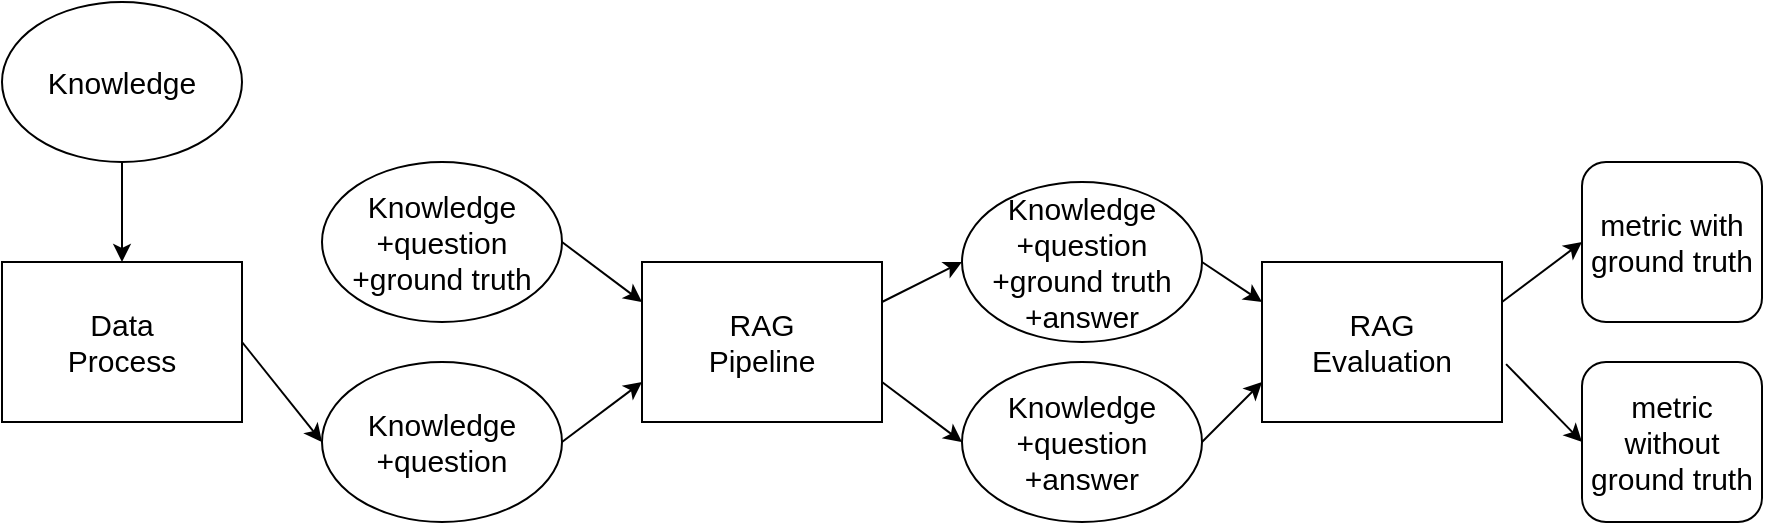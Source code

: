 <mxfile version="24.2.0" type="github">
  <diagram name="第 1 页" id="Sqdw41zdQ13881j1d5oV">
    <mxGraphModel dx="1434" dy="746" grid="1" gridSize="10" guides="1" tooltips="1" connect="1" arrows="1" fold="1" page="1" pageScale="1" pageWidth="827" pageHeight="1169" math="0" shadow="0">
      <root>
        <mxCell id="0" />
        <mxCell id="1" parent="0" />
        <mxCell id="PACDsi3cajVirednJGtU-1" value="Knowledge" style="ellipse;whiteSpace=wrap;html=1;fontSize=15;" vertex="1" parent="1">
          <mxGeometry x="70" y="160" width="120" height="80" as="geometry" />
        </mxCell>
        <mxCell id="PACDsi3cajVirednJGtU-2" value="Data&lt;div style=&quot;font-size: 15px;&quot;&gt;Process&lt;/div&gt;" style="rounded=0;whiteSpace=wrap;html=1;fontSize=15;" vertex="1" parent="1">
          <mxGeometry x="70" y="290" width="120" height="80" as="geometry" />
        </mxCell>
        <mxCell id="PACDsi3cajVirednJGtU-3" value="" style="endArrow=classic;html=1;rounded=0;exitX=0.5;exitY=1;exitDx=0;exitDy=0;entryX=0.5;entryY=0;entryDx=0;entryDy=0;fontSize=15;" edge="1" parent="1" source="PACDsi3cajVirednJGtU-1" target="PACDsi3cajVirednJGtU-2">
          <mxGeometry width="50" height="50" relative="1" as="geometry">
            <mxPoint x="420" y="430" as="sourcePoint" />
            <mxPoint x="470" y="380" as="targetPoint" />
          </mxGeometry>
        </mxCell>
        <mxCell id="PACDsi3cajVirednJGtU-4" value="RAG&lt;div style=&quot;font-size: 15px;&quot;&gt;Pipeline&lt;/div&gt;" style="rounded=0;whiteSpace=wrap;html=1;fontSize=15;" vertex="1" parent="1">
          <mxGeometry x="390" y="290" width="120" height="80" as="geometry" />
        </mxCell>
        <mxCell id="PACDsi3cajVirednJGtU-5" value="" style="endArrow=classic;html=1;rounded=0;exitX=1;exitY=0.5;exitDx=0;exitDy=0;entryX=0;entryY=0.75;entryDx=0;entryDy=0;fontSize=15;" edge="1" parent="1" source="PACDsi3cajVirednJGtU-6" target="PACDsi3cajVirednJGtU-4">
          <mxGeometry width="50" height="50" relative="1" as="geometry">
            <mxPoint x="299.5" y="220" as="sourcePoint" />
            <mxPoint x="299.5" y="270" as="targetPoint" />
          </mxGeometry>
        </mxCell>
        <mxCell id="PACDsi3cajVirednJGtU-6" value="Knowledge&lt;div style=&quot;font-size: 15px;&quot;&gt;+question&lt;/div&gt;" style="ellipse;whiteSpace=wrap;html=1;fontSize=15;" vertex="1" parent="1">
          <mxGeometry x="230" y="340" width="120" height="80" as="geometry" />
        </mxCell>
        <mxCell id="PACDsi3cajVirednJGtU-7" value="" style="endArrow=classic;html=1;rounded=0;exitX=1;exitY=0.5;exitDx=0;exitDy=0;entryX=0;entryY=0.5;entryDx=0;entryDy=0;fontSize=15;" edge="1" parent="1" source="PACDsi3cajVirednJGtU-2" target="PACDsi3cajVirednJGtU-6">
          <mxGeometry width="50" height="50" relative="1" as="geometry">
            <mxPoint x="300" y="380" as="sourcePoint" />
            <mxPoint x="320" y="460" as="targetPoint" />
          </mxGeometry>
        </mxCell>
        <mxCell id="PACDsi3cajVirednJGtU-9" value="Knowledge&lt;div style=&quot;font-size: 15px;&quot;&gt;+question&lt;/div&gt;&lt;div style=&quot;font-size: 15px;&quot;&gt;+ground truth&lt;/div&gt;" style="ellipse;whiteSpace=wrap;html=1;fontSize=15;" vertex="1" parent="1">
          <mxGeometry x="230" y="240" width="120" height="80" as="geometry" />
        </mxCell>
        <mxCell id="PACDsi3cajVirednJGtU-10" value="" style="endArrow=classic;html=1;rounded=0;exitX=1;exitY=0.5;exitDx=0;exitDy=0;entryX=0;entryY=0.25;entryDx=0;entryDy=0;fontSize=15;" edge="1" parent="1" source="PACDsi3cajVirednJGtU-9" target="PACDsi3cajVirednJGtU-4">
          <mxGeometry width="50" height="50" relative="1" as="geometry">
            <mxPoint x="360" y="380" as="sourcePoint" />
            <mxPoint x="400" y="340" as="targetPoint" />
          </mxGeometry>
        </mxCell>
        <mxCell id="PACDsi3cajVirednJGtU-11" value="Knowledge&lt;div style=&quot;font-size: 15px;&quot;&gt;+question&lt;/div&gt;&lt;div style=&quot;font-size: 15px;&quot;&gt;+answer&lt;/div&gt;" style="ellipse;whiteSpace=wrap;html=1;fontSize=15;" vertex="1" parent="1">
          <mxGeometry x="550" y="340" width="120" height="80" as="geometry" />
        </mxCell>
        <mxCell id="PACDsi3cajVirednJGtU-12" value="Knowledge&lt;div style=&quot;font-size: 15px;&quot;&gt;+question&lt;/div&gt;&lt;div style=&quot;font-size: 15px;&quot;&gt;+ground truth&lt;/div&gt;&lt;div style=&quot;font-size: 15px;&quot;&gt;+answer&lt;/div&gt;" style="ellipse;whiteSpace=wrap;html=1;fontSize=15;" vertex="1" parent="1">
          <mxGeometry x="550" y="250" width="120" height="80" as="geometry" />
        </mxCell>
        <mxCell id="PACDsi3cajVirednJGtU-13" value="" style="endArrow=classic;html=1;rounded=0;exitX=1;exitY=0.25;exitDx=0;exitDy=0;entryX=0;entryY=0.5;entryDx=0;entryDy=0;fontSize=15;" edge="1" parent="1" source="PACDsi3cajVirednJGtU-4" target="PACDsi3cajVirednJGtU-12">
          <mxGeometry width="50" height="50" relative="1" as="geometry">
            <mxPoint x="360" y="290" as="sourcePoint" />
            <mxPoint x="400" y="320" as="targetPoint" />
          </mxGeometry>
        </mxCell>
        <mxCell id="PACDsi3cajVirednJGtU-14" value="" style="endArrow=classic;html=1;rounded=0;exitX=1;exitY=0.75;exitDx=0;exitDy=0;entryX=0;entryY=0.5;entryDx=0;entryDy=0;fontSize=15;" edge="1" parent="1" source="PACDsi3cajVirednJGtU-4" target="PACDsi3cajVirednJGtU-11">
          <mxGeometry width="50" height="50" relative="1" as="geometry">
            <mxPoint x="520" y="320" as="sourcePoint" />
            <mxPoint x="560" y="300" as="targetPoint" />
          </mxGeometry>
        </mxCell>
        <mxCell id="PACDsi3cajVirednJGtU-15" value="RAG&lt;div style=&quot;font-size: 15px;&quot;&gt;Evaluation&lt;/div&gt;" style="rounded=0;whiteSpace=wrap;html=1;fontSize=15;" vertex="1" parent="1">
          <mxGeometry x="700" y="290" width="120" height="80" as="geometry" />
        </mxCell>
        <mxCell id="PACDsi3cajVirednJGtU-16" value="" style="endArrow=classic;html=1;rounded=0;exitX=1;exitY=0.5;exitDx=0;exitDy=0;entryX=0;entryY=0.25;entryDx=0;entryDy=0;fontSize=15;" edge="1" parent="1" source="PACDsi3cajVirednJGtU-12" target="PACDsi3cajVirednJGtU-15">
          <mxGeometry width="50" height="50" relative="1" as="geometry">
            <mxPoint x="520" y="320" as="sourcePoint" />
            <mxPoint x="560" y="300" as="targetPoint" />
          </mxGeometry>
        </mxCell>
        <mxCell id="PACDsi3cajVirednJGtU-17" value="" style="endArrow=classic;html=1;rounded=0;exitX=1;exitY=0.5;exitDx=0;exitDy=0;entryX=0;entryY=0.75;entryDx=0;entryDy=0;fontSize=15;" edge="1" parent="1" source="PACDsi3cajVirednJGtU-11" target="PACDsi3cajVirednJGtU-15">
          <mxGeometry width="50" height="50" relative="1" as="geometry">
            <mxPoint x="680" y="300" as="sourcePoint" />
            <mxPoint x="710" y="320" as="targetPoint" />
          </mxGeometry>
        </mxCell>
        <mxCell id="PACDsi3cajVirednJGtU-18" value="metric with ground truth" style="rounded=1;whiteSpace=wrap;html=1;fontSize=15;" vertex="1" parent="1">
          <mxGeometry x="860" y="240" width="90" height="80" as="geometry" />
        </mxCell>
        <mxCell id="PACDsi3cajVirednJGtU-19" value="metric without ground truth" style="rounded=1;whiteSpace=wrap;html=1;fontSize=15;" vertex="1" parent="1">
          <mxGeometry x="860" y="340" width="90" height="80" as="geometry" />
        </mxCell>
        <mxCell id="PACDsi3cajVirednJGtU-20" value="" style="endArrow=classic;html=1;rounded=0;exitX=1;exitY=0.25;exitDx=0;exitDy=0;entryX=0;entryY=0.5;entryDx=0;entryDy=0;fontSize=15;" edge="1" parent="1" source="PACDsi3cajVirednJGtU-15" target="PACDsi3cajVirednJGtU-18">
          <mxGeometry width="50" height="50" relative="1" as="geometry">
            <mxPoint x="680" y="300" as="sourcePoint" />
            <mxPoint x="710" y="320" as="targetPoint" />
          </mxGeometry>
        </mxCell>
        <mxCell id="PACDsi3cajVirednJGtU-21" value="" style="endArrow=classic;html=1;rounded=0;exitX=1.017;exitY=0.638;exitDx=0;exitDy=0;entryX=0;entryY=0.5;entryDx=0;entryDy=0;fontSize=15;exitPerimeter=0;" edge="1" parent="1" source="PACDsi3cajVirednJGtU-15" target="PACDsi3cajVirednJGtU-19">
          <mxGeometry width="50" height="50" relative="1" as="geometry">
            <mxPoint x="830" y="320" as="sourcePoint" />
            <mxPoint x="880" y="290" as="targetPoint" />
          </mxGeometry>
        </mxCell>
      </root>
    </mxGraphModel>
  </diagram>
</mxfile>
